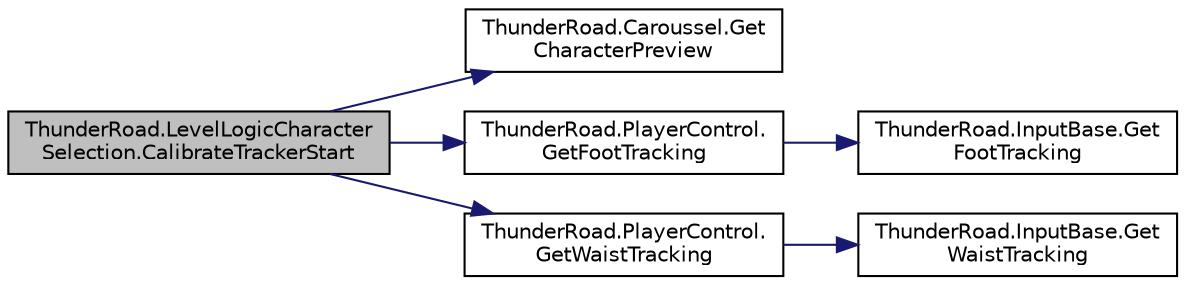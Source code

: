 digraph "ThunderRoad.LevelLogicCharacterSelection.CalibrateTrackerStart"
{
 // LATEX_PDF_SIZE
  edge [fontname="Helvetica",fontsize="10",labelfontname="Helvetica",labelfontsize="10"];
  node [fontname="Helvetica",fontsize="10",shape=record];
  rankdir="LR";
  Node1 [label="ThunderRoad.LevelLogicCharacter\lSelection.CalibrateTrackerStart",height=0.2,width=0.4,color="black", fillcolor="grey75", style="filled", fontcolor="black",tooltip="Calibrates the tracker start."];
  Node1 -> Node2 [color="midnightblue",fontsize="10",style="solid",fontname="Helvetica"];
  Node2 [label="ThunderRoad.Caroussel.Get\lCharacterPreview",height=0.2,width=0.4,color="black", fillcolor="white", style="filled",URL="$class_thunder_road_1_1_caroussel.html#ad7c15c150e58867fee8aca664214a580",tooltip="Gets the character preview."];
  Node1 -> Node3 [color="midnightblue",fontsize="10",style="solid",fontname="Helvetica"];
  Node3 [label="ThunderRoad.PlayerControl.\lGetFootTracking",height=0.2,width=0.4,color="black", fillcolor="white", style="filled",URL="$class_thunder_road_1_1_player_control.html#a67a914e31108598b664f7daa88734850",tooltip="Gets the foot tracking."];
  Node3 -> Node4 [color="midnightblue",fontsize="10",style="solid",fontname="Helvetica"];
  Node4 [label="ThunderRoad.InputBase.Get\lFootTracking",height=0.2,width=0.4,color="black", fillcolor="white", style="filled",URL="$class_thunder_road_1_1_input_base.html#a46bdc6bd1fe0a4fc72923af06c74afd3",tooltip="Gets the foot tracking."];
  Node1 -> Node5 [color="midnightblue",fontsize="10",style="solid",fontname="Helvetica"];
  Node5 [label="ThunderRoad.PlayerControl.\lGetWaistTracking",height=0.2,width=0.4,color="black", fillcolor="white", style="filled",URL="$class_thunder_road_1_1_player_control.html#a9db7d87dc955e52677e182683d36c45f",tooltip="Gets the waist tracking."];
  Node5 -> Node6 [color="midnightblue",fontsize="10",style="solid",fontname="Helvetica"];
  Node6 [label="ThunderRoad.InputBase.Get\lWaistTracking",height=0.2,width=0.4,color="black", fillcolor="white", style="filled",URL="$class_thunder_road_1_1_input_base.html#a68d0dae92f22754dfb2318706a5cf9f7",tooltip="Gets the waist tracking."];
}
